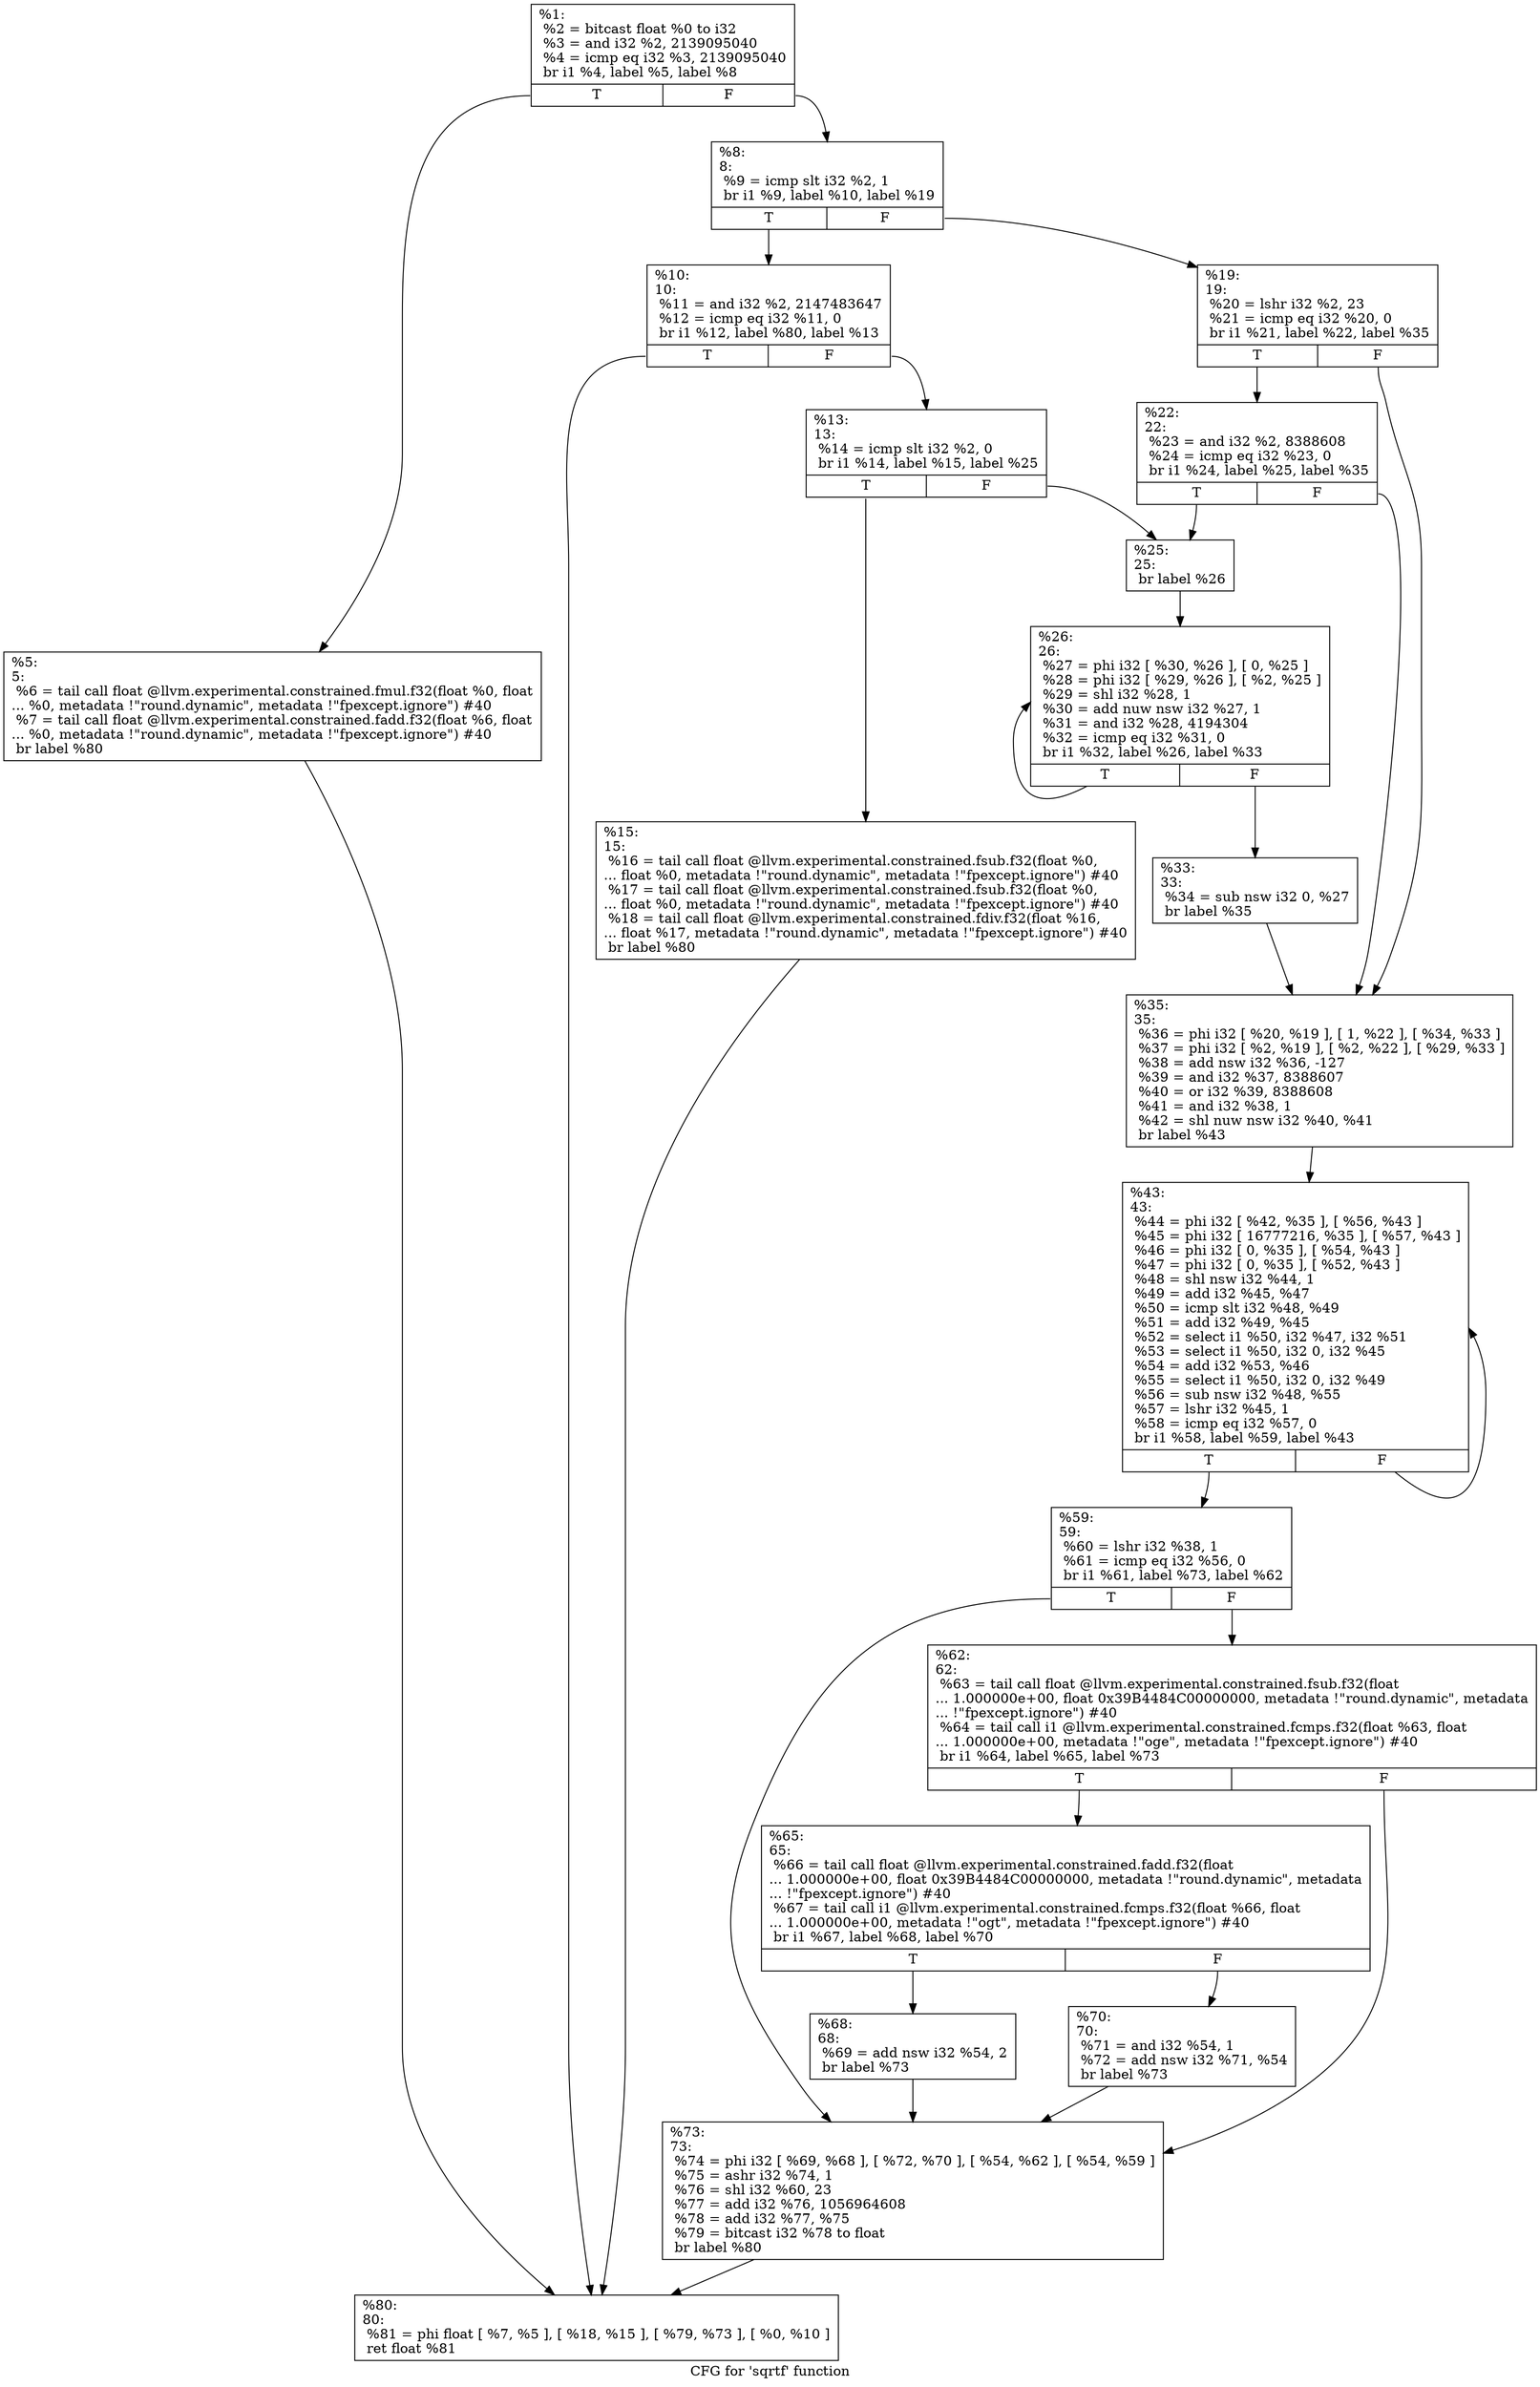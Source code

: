 digraph "CFG for 'sqrtf' function" {
	label="CFG for 'sqrtf' function";

	Node0x1876640 [shape=record,label="{%1:\l  %2 = bitcast float %0 to i32\l  %3 = and i32 %2, 2139095040\l  %4 = icmp eq i32 %3, 2139095040\l  br i1 %4, label %5, label %8\l|{<s0>T|<s1>F}}"];
	Node0x1876640:s0 -> Node0x1876690;
	Node0x1876640:s1 -> Node0x18766e0;
	Node0x1876690 [shape=record,label="{%5:\l5:                                                \l  %6 = tail call float @llvm.experimental.constrained.fmul.f32(float %0, float\l... %0, metadata !\"round.dynamic\", metadata !\"fpexcept.ignore\") #40\l  %7 = tail call float @llvm.experimental.constrained.fadd.f32(float %6, float\l... %0, metadata !\"round.dynamic\", metadata !\"fpexcept.ignore\") #40\l  br label %80\l}"];
	Node0x1876690 -> Node0x1876c30;
	Node0x18766e0 [shape=record,label="{%8:\l8:                                                \l  %9 = icmp slt i32 %2, 1\l  br i1 %9, label %10, label %19\l|{<s0>T|<s1>F}}"];
	Node0x18766e0:s0 -> Node0x1876730;
	Node0x18766e0:s1 -> Node0x1876820;
	Node0x1876730 [shape=record,label="{%10:\l10:                                               \l  %11 = and i32 %2, 2147483647\l  %12 = icmp eq i32 %11, 0\l  br i1 %12, label %80, label %13\l|{<s0>T|<s1>F}}"];
	Node0x1876730:s0 -> Node0x1876c30;
	Node0x1876730:s1 -> Node0x1876780;
	Node0x1876780 [shape=record,label="{%13:\l13:                                               \l  %14 = icmp slt i32 %2, 0\l  br i1 %14, label %15, label %25\l|{<s0>T|<s1>F}}"];
	Node0x1876780:s0 -> Node0x18767d0;
	Node0x1876780:s1 -> Node0x18768c0;
	Node0x18767d0 [shape=record,label="{%15:\l15:                                               \l  %16 = tail call float @llvm.experimental.constrained.fsub.f32(float %0,\l... float %0, metadata !\"round.dynamic\", metadata !\"fpexcept.ignore\") #40\l  %17 = tail call float @llvm.experimental.constrained.fsub.f32(float %0,\l... float %0, metadata !\"round.dynamic\", metadata !\"fpexcept.ignore\") #40\l  %18 = tail call float @llvm.experimental.constrained.fdiv.f32(float %16,\l... float %17, metadata !\"round.dynamic\", metadata !\"fpexcept.ignore\") #40\l  br label %80\l}"];
	Node0x18767d0 -> Node0x1876c30;
	Node0x1876820 [shape=record,label="{%19:\l19:                                               \l  %20 = lshr i32 %2, 23\l  %21 = icmp eq i32 %20, 0\l  br i1 %21, label %22, label %35\l|{<s0>T|<s1>F}}"];
	Node0x1876820:s0 -> Node0x1876870;
	Node0x1876820:s1 -> Node0x18769b0;
	Node0x1876870 [shape=record,label="{%22:\l22:                                               \l  %23 = and i32 %2, 8388608\l  %24 = icmp eq i32 %23, 0\l  br i1 %24, label %25, label %35\l|{<s0>T|<s1>F}}"];
	Node0x1876870:s0 -> Node0x18768c0;
	Node0x1876870:s1 -> Node0x18769b0;
	Node0x18768c0 [shape=record,label="{%25:\l25:                                               \l  br label %26\l}"];
	Node0x18768c0 -> Node0x1876910;
	Node0x1876910 [shape=record,label="{%26:\l26:                                               \l  %27 = phi i32 [ %30, %26 ], [ 0, %25 ]\l  %28 = phi i32 [ %29, %26 ], [ %2, %25 ]\l  %29 = shl i32 %28, 1\l  %30 = add nuw nsw i32 %27, 1\l  %31 = and i32 %28, 4194304\l  %32 = icmp eq i32 %31, 0\l  br i1 %32, label %26, label %33\l|{<s0>T|<s1>F}}"];
	Node0x1876910:s0 -> Node0x1876910;
	Node0x1876910:s1 -> Node0x1876960;
	Node0x1876960 [shape=record,label="{%33:\l33:                                               \l  %34 = sub nsw i32 0, %27\l  br label %35\l}"];
	Node0x1876960 -> Node0x18769b0;
	Node0x18769b0 [shape=record,label="{%35:\l35:                                               \l  %36 = phi i32 [ %20, %19 ], [ 1, %22 ], [ %34, %33 ]\l  %37 = phi i32 [ %2, %19 ], [ %2, %22 ], [ %29, %33 ]\l  %38 = add nsw i32 %36, -127\l  %39 = and i32 %37, 8388607\l  %40 = or i32 %39, 8388608\l  %41 = and i32 %38, 1\l  %42 = shl nuw nsw i32 %40, %41\l  br label %43\l}"];
	Node0x18769b0 -> Node0x1876a00;
	Node0x1876a00 [shape=record,label="{%43:\l43:                                               \l  %44 = phi i32 [ %42, %35 ], [ %56, %43 ]\l  %45 = phi i32 [ 16777216, %35 ], [ %57, %43 ]\l  %46 = phi i32 [ 0, %35 ], [ %54, %43 ]\l  %47 = phi i32 [ 0, %35 ], [ %52, %43 ]\l  %48 = shl nsw i32 %44, 1\l  %49 = add i32 %45, %47\l  %50 = icmp slt i32 %48, %49\l  %51 = add i32 %49, %45\l  %52 = select i1 %50, i32 %47, i32 %51\l  %53 = select i1 %50, i32 0, i32 %45\l  %54 = add i32 %53, %46\l  %55 = select i1 %50, i32 0, i32 %49\l  %56 = sub nsw i32 %48, %55\l  %57 = lshr i32 %45, 1\l  %58 = icmp eq i32 %57, 0\l  br i1 %58, label %59, label %43\l|{<s0>T|<s1>F}}"];
	Node0x1876a00:s0 -> Node0x1876a50;
	Node0x1876a00:s1 -> Node0x1876a00;
	Node0x1876a50 [shape=record,label="{%59:\l59:                                               \l  %60 = lshr i32 %38, 1\l  %61 = icmp eq i32 %56, 0\l  br i1 %61, label %73, label %62\l|{<s0>T|<s1>F}}"];
	Node0x1876a50:s0 -> Node0x1876be0;
	Node0x1876a50:s1 -> Node0x1876aa0;
	Node0x1876aa0 [shape=record,label="{%62:\l62:                                               \l  %63 = tail call float @llvm.experimental.constrained.fsub.f32(float\l... 1.000000e+00, float 0x39B4484C00000000, metadata !\"round.dynamic\", metadata\l... !\"fpexcept.ignore\") #40\l  %64 = tail call i1 @llvm.experimental.constrained.fcmps.f32(float %63, float\l... 1.000000e+00, metadata !\"oge\", metadata !\"fpexcept.ignore\") #40\l  br i1 %64, label %65, label %73\l|{<s0>T|<s1>F}}"];
	Node0x1876aa0:s0 -> Node0x1876af0;
	Node0x1876aa0:s1 -> Node0x1876be0;
	Node0x1876af0 [shape=record,label="{%65:\l65:                                               \l  %66 = tail call float @llvm.experimental.constrained.fadd.f32(float\l... 1.000000e+00, float 0x39B4484C00000000, metadata !\"round.dynamic\", metadata\l... !\"fpexcept.ignore\") #40\l  %67 = tail call i1 @llvm.experimental.constrained.fcmps.f32(float %66, float\l... 1.000000e+00, metadata !\"ogt\", metadata !\"fpexcept.ignore\") #40\l  br i1 %67, label %68, label %70\l|{<s0>T|<s1>F}}"];
	Node0x1876af0:s0 -> Node0x1876b40;
	Node0x1876af0:s1 -> Node0x1876b90;
	Node0x1876b40 [shape=record,label="{%68:\l68:                                               \l  %69 = add nsw i32 %54, 2\l  br label %73\l}"];
	Node0x1876b40 -> Node0x1876be0;
	Node0x1876b90 [shape=record,label="{%70:\l70:                                               \l  %71 = and i32 %54, 1\l  %72 = add nsw i32 %71, %54\l  br label %73\l}"];
	Node0x1876b90 -> Node0x1876be0;
	Node0x1876be0 [shape=record,label="{%73:\l73:                                               \l  %74 = phi i32 [ %69, %68 ], [ %72, %70 ], [ %54, %62 ], [ %54, %59 ]\l  %75 = ashr i32 %74, 1\l  %76 = shl i32 %60, 23\l  %77 = add i32 %76, 1056964608\l  %78 = add i32 %77, %75\l  %79 = bitcast i32 %78 to float\l  br label %80\l}"];
	Node0x1876be0 -> Node0x1876c30;
	Node0x1876c30 [shape=record,label="{%80:\l80:                                               \l  %81 = phi float [ %7, %5 ], [ %18, %15 ], [ %79, %73 ], [ %0, %10 ]\l  ret float %81\l}"];
}
